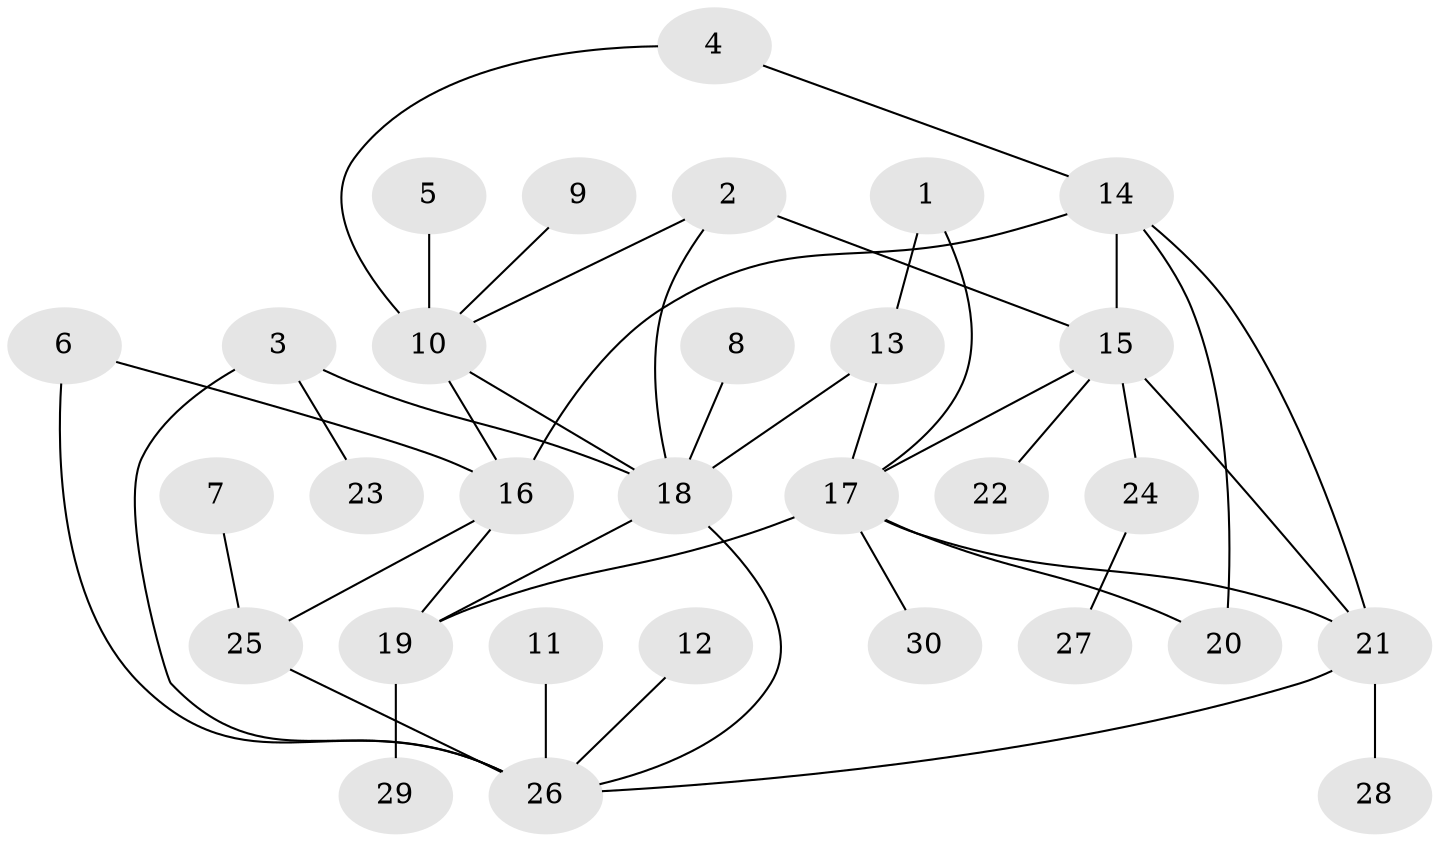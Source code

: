 // original degree distribution, {2: 0.22580645161290322, 7: 0.0967741935483871, 6: 0.04838709677419355, 9: 0.03225806451612903, 3: 0.016129032258064516, 4: 0.04838709677419355, 1: 0.532258064516129}
// Generated by graph-tools (version 1.1) at 2025/26/03/09/25 03:26:42]
// undirected, 30 vertices, 43 edges
graph export_dot {
graph [start="1"]
  node [color=gray90,style=filled];
  1;
  2;
  3;
  4;
  5;
  6;
  7;
  8;
  9;
  10;
  11;
  12;
  13;
  14;
  15;
  16;
  17;
  18;
  19;
  20;
  21;
  22;
  23;
  24;
  25;
  26;
  27;
  28;
  29;
  30;
  1 -- 13 [weight=1.0];
  1 -- 17 [weight=1.0];
  2 -- 10 [weight=1.0];
  2 -- 15 [weight=1.0];
  2 -- 18 [weight=1.0];
  3 -- 18 [weight=1.0];
  3 -- 23 [weight=1.0];
  3 -- 26 [weight=1.0];
  4 -- 10 [weight=1.0];
  4 -- 14 [weight=1.0];
  5 -- 10 [weight=1.0];
  6 -- 16 [weight=1.0];
  6 -- 26 [weight=1.0];
  7 -- 25 [weight=1.0];
  8 -- 18 [weight=1.0];
  9 -- 10 [weight=1.0];
  10 -- 16 [weight=1.0];
  10 -- 18 [weight=1.0];
  11 -- 26 [weight=1.0];
  12 -- 26 [weight=1.0];
  13 -- 17 [weight=1.0];
  13 -- 18 [weight=2.0];
  14 -- 15 [weight=1.0];
  14 -- 16 [weight=1.0];
  14 -- 20 [weight=1.0];
  14 -- 21 [weight=1.0];
  15 -- 17 [weight=1.0];
  15 -- 21 [weight=1.0];
  15 -- 22 [weight=1.0];
  15 -- 24 [weight=1.0];
  16 -- 19 [weight=2.0];
  16 -- 25 [weight=1.0];
  17 -- 19 [weight=1.0];
  17 -- 20 [weight=1.0];
  17 -- 21 [weight=1.0];
  17 -- 30 [weight=1.0];
  18 -- 19 [weight=1.0];
  18 -- 26 [weight=1.0];
  19 -- 29 [weight=1.0];
  21 -- 26 [weight=1.0];
  21 -- 28 [weight=1.0];
  24 -- 27 [weight=1.0];
  25 -- 26 [weight=1.0];
}
